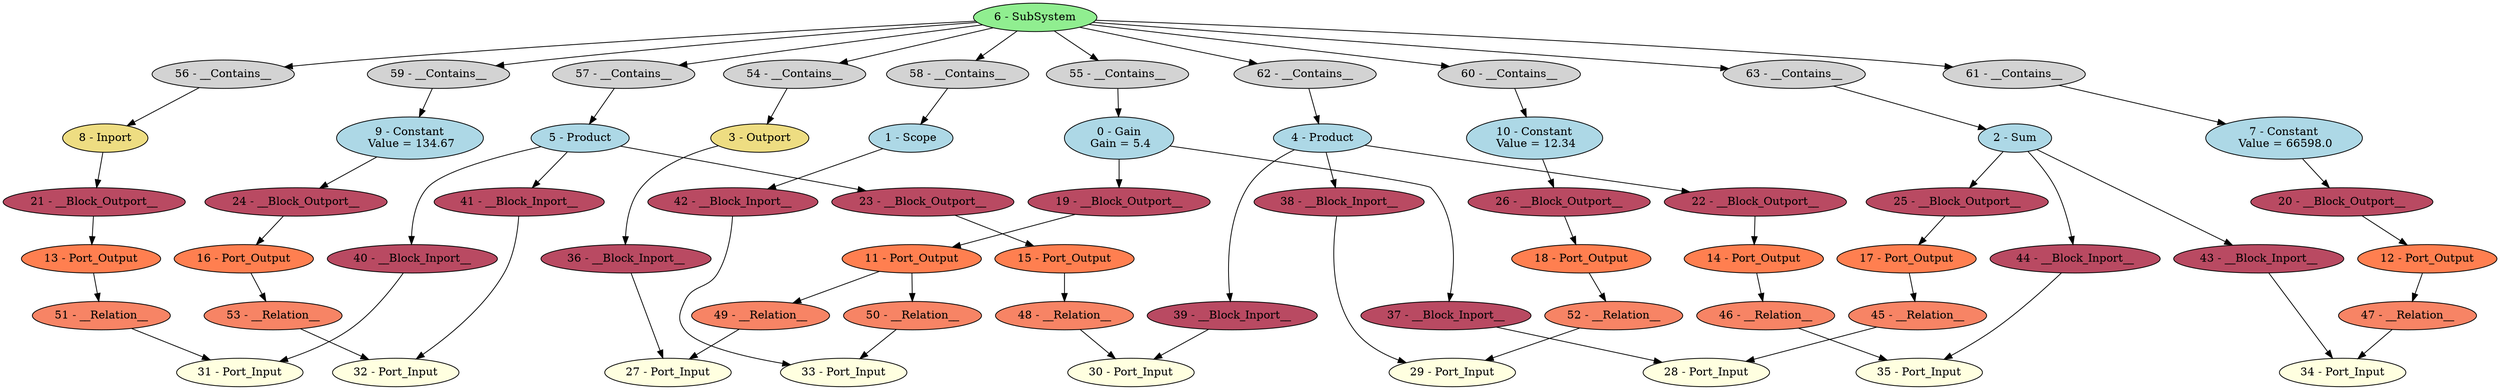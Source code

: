 digraph HFlatten2_export_opt {
"0 - Gain\n Gain = 5.4" [style=filled, fillcolor=lightblue];
"1 - Scope" [style=filled, fillcolor=lightblue];
"2 - Sum" [style=filled, fillcolor=lightblue];
"3 - Outport" [style=filled, fillcolor=lightgoldenrod];
"4 - Product" [style=filled, fillcolor=lightblue];
"5 - Product" [style=filled, fillcolor=lightblue];
"6 - SubSystem" [style=filled, fillcolor=lightgreen];
"7 - Constant\n Value = 66598.0" [style=filled, fillcolor=lightblue];
"8 - Inport" [style=filled, fillcolor=lightgoldenrod];
"9 - Constant\n Value = 134.67" [style=filled, fillcolor=lightblue];
"10 - Constant\n Value = 12.34" [style=filled, fillcolor=lightblue];
"11 - Port_Output" [style=filled, fillcolor=coral];
"12 - Port_Output" [style=filled, fillcolor=coral];
"13 - Port_Output" [style=filled, fillcolor=coral];
"14 - Port_Output" [style=filled, fillcolor=coral];
"15 - Port_Output" [style=filled, fillcolor=coral];
"16 - Port_Output" [style=filled, fillcolor=coral];
"17 - Port_Output" [style=filled, fillcolor=coral];
"18 - Port_Output" [style=filled, fillcolor=coral];
"19 - __Block_Outport__" [style=filled, fillcolor="#b94a62"];
"20 - __Block_Outport__" [style=filled, fillcolor="#b94a62"];
"21 - __Block_Outport__" [style=filled, fillcolor="#b94a62"];
"22 - __Block_Outport__" [style=filled, fillcolor="#b94a62"];
"23 - __Block_Outport__" [style=filled, fillcolor="#b94a62"];
"24 - __Block_Outport__" [style=filled, fillcolor="#b94a62"];
"25 - __Block_Outport__" [style=filled, fillcolor="#b94a62"];
"26 - __Block_Outport__" [style=filled, fillcolor="#b94a62"];
"27 - Port_Input" [style=filled, fillcolor=lightyellow];
"28 - Port_Input" [style=filled, fillcolor=lightyellow];
"29 - Port_Input" [style=filled, fillcolor=lightyellow];
"30 - Port_Input" [style=filled, fillcolor=lightyellow];
"31 - Port_Input" [style=filled, fillcolor=lightyellow];
"32 - Port_Input" [style=filled, fillcolor=lightyellow];
"33 - Port_Input" [style=filled, fillcolor=lightyellow];
"34 - Port_Input" [style=filled, fillcolor=lightyellow];
"35 - Port_Input" [style=filled, fillcolor=lightyellow];
"36 - __Block_Inport__" [style=filled, fillcolor="#b94a62"];
"37 - __Block_Inport__" [style=filled, fillcolor="#b94a62"];
"38 - __Block_Inport__" [style=filled, fillcolor="#b94a62"];
"39 - __Block_Inport__" [style=filled, fillcolor="#b94a62"];
"40 - __Block_Inport__" [style=filled, fillcolor="#b94a62"];
"41 - __Block_Inport__" [style=filled, fillcolor="#b94a62"];
"42 - __Block_Inport__" [style=filled, fillcolor="#b94a62"];
"43 - __Block_Inport__" [style=filled, fillcolor="#b94a62"];
"44 - __Block_Inport__" [style=filled, fillcolor="#b94a62"];
"45 - __Relation__" [style=filled, fillcolor="#f78465"];
"46 - __Relation__" [style=filled, fillcolor="#f78465"];
"47 - __Relation__" [style=filled, fillcolor="#f78465"];
"48 - __Relation__" [style=filled, fillcolor="#f78465"];
"49 - __Relation__" [style=filled, fillcolor="#f78465"];
"50 - __Relation__" [style=filled, fillcolor="#f78465"];
"51 - __Relation__" [style=filled, fillcolor="#f78465"];
"52 - __Relation__" [style=filled, fillcolor="#f78465"];
"53 - __Relation__" [style=filled, fillcolor="#f78465"];
"54 - __Contains__" [style=filled, fillcolor=lightgray];
"55 - __Contains__" [style=filled, fillcolor=lightgray];
"56 - __Contains__" [style=filled, fillcolor=lightgray];
"57 - __Contains__" [style=filled, fillcolor=lightgray];
"58 - __Contains__" [style=filled, fillcolor=lightgray];
"59 - __Contains__" [style=filled, fillcolor=lightgray];
"60 - __Contains__" [style=filled, fillcolor=lightgray];
"61 - __Contains__" [style=filled, fillcolor=lightgray];
"62 - __Contains__" [style=filled, fillcolor=lightgray];
"63 - __Contains__" [style=filled, fillcolor=lightgray];
"0 - Gain\n Gain = 5.4" -> "19 - __Block_Outport__";
"2 - Sum" -> "25 - __Block_Outport__";
"4 - Product" -> "22 - __Block_Outport__";
"5 - Product" -> "23 - __Block_Outport__";
"6 - SubSystem" -> "61 - __Contains__";
"6 - SubSystem" -> "62 - __Contains__";
"6 - SubSystem" -> "63 - __Contains__";
"6 - SubSystem" -> "60 - __Contains__";
"6 - SubSystem" -> "59 - __Contains__";
"6 - SubSystem" -> "58 - __Contains__";
"6 - SubSystem" -> "57 - __Contains__";
"6 - SubSystem" -> "56 - __Contains__";
"6 - SubSystem" -> "55 - __Contains__";
"6 - SubSystem" -> "54 - __Contains__";
"7 - Constant\n Value = 66598.0" -> "20 - __Block_Outport__";
"8 - Inport" -> "21 - __Block_Outport__";
"9 - Constant\n Value = 134.67" -> "24 - __Block_Outport__";
"10 - Constant\n Value = 12.34" -> "26 - __Block_Outport__";
"11 - Port_Output" -> "50 - __Relation__";
"11 - Port_Output" -> "49 - __Relation__";
"12 - Port_Output" -> "47 - __Relation__";
"13 - Port_Output" -> "51 - __Relation__";
"14 - Port_Output" -> "46 - __Relation__";
"15 - Port_Output" -> "48 - __Relation__";
"16 - Port_Output" -> "53 - __Relation__";
"17 - Port_Output" -> "45 - __Relation__";
"18 - Port_Output" -> "52 - __Relation__";
"19 - __Block_Outport__" -> "11 - Port_Output";
"20 - __Block_Outport__" -> "12 - Port_Output";
"21 - __Block_Outport__" -> "13 - Port_Output";
"22 - __Block_Outport__" -> "14 - Port_Output";
"23 - __Block_Outport__" -> "15 - Port_Output";
"24 - __Block_Outport__" -> "16 - Port_Output";
"25 - __Block_Outport__" -> "17 - Port_Output";
"26 - __Block_Outport__" -> "18 - Port_Output";
"36 - __Block_Inport__" -> "27 - Port_Input";
"37 - __Block_Inport__" -> "28 - Port_Input";
"38 - __Block_Inport__" -> "29 - Port_Input";
"39 - __Block_Inport__" -> "30 - Port_Input";
"40 - __Block_Inport__" -> "31 - Port_Input";
"41 - __Block_Inport__" -> "32 - Port_Input";
"42 - __Block_Inport__" -> "33 - Port_Input";
"43 - __Block_Inport__" -> "34 - Port_Input";
"44 - __Block_Inport__" -> "35 - Port_Input";
"3 - Outport" -> "36 - __Block_Inport__";
"0 - Gain\n Gain = 5.4" -> "37 - __Block_Inport__";
"4 - Product" -> "38 - __Block_Inport__";
"4 - Product" -> "39 - __Block_Inport__";
"5 - Product" -> "40 - __Block_Inport__";
"5 - Product" -> "41 - __Block_Inport__";
"1 - Scope" -> "42 - __Block_Inport__";
"2 - Sum" -> "43 - __Block_Inport__";
"2 - Sum" -> "44 - __Block_Inport__";
"45 - __Relation__" -> "28 - Port_Input";
"46 - __Relation__" -> "35 - Port_Input";
"47 - __Relation__" -> "34 - Port_Input";
"48 - __Relation__" -> "30 - Port_Input";
"49 - __Relation__" -> "27 - Port_Input";
"50 - __Relation__" -> "33 - Port_Input";
"51 - __Relation__" -> "31 - Port_Input";
"52 - __Relation__" -> "29 - Port_Input";
"53 - __Relation__" -> "32 - Port_Input";
"54 - __Contains__" -> "3 - Outport";
"55 - __Contains__" -> "0 - Gain\n Gain = 5.4";
"56 - __Contains__" -> "8 - Inport";
"57 - __Contains__" -> "5 - Product";
"58 - __Contains__" -> "1 - Scope";
"59 - __Contains__" -> "9 - Constant\n Value = 134.67";
"60 - __Contains__" -> "10 - Constant\n Value = 12.34";
"61 - __Contains__" -> "7 - Constant\n Value = 66598.0";
"62 - __Contains__" -> "4 - Product";
"63 - __Contains__" -> "2 - Sum";
}
